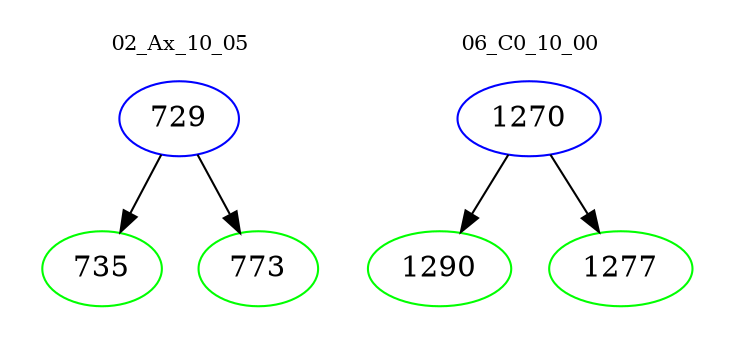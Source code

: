 digraph{
subgraph cluster_0 {
color = white
label = "02_Ax_10_05";
fontsize=10;
T0_729 [label="729", color="blue"]
T0_729 -> T0_735 [color="black"]
T0_735 [label="735", color="green"]
T0_729 -> T0_773 [color="black"]
T0_773 [label="773", color="green"]
}
subgraph cluster_1 {
color = white
label = "06_C0_10_00";
fontsize=10;
T1_1270 [label="1270", color="blue"]
T1_1270 -> T1_1290 [color="black"]
T1_1290 [label="1290", color="green"]
T1_1270 -> T1_1277 [color="black"]
T1_1277 [label="1277", color="green"]
}
}
